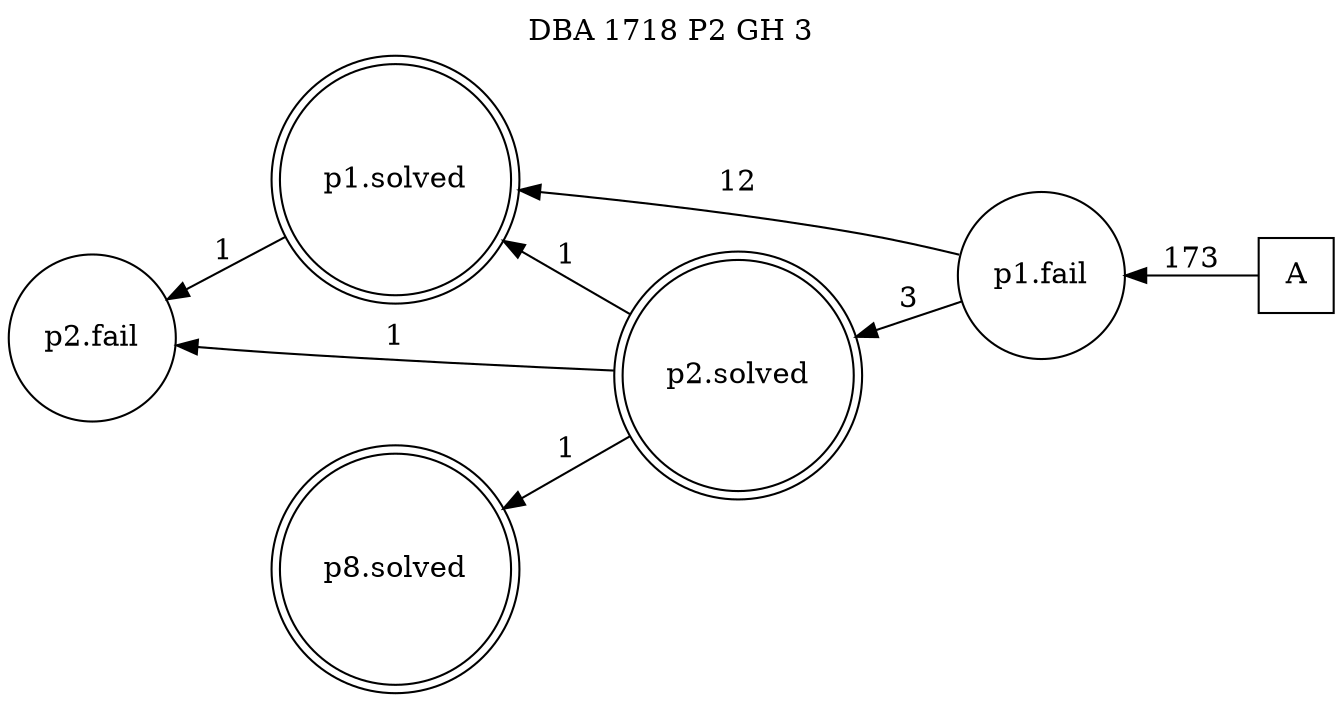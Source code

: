 digraph DBA_1718_P2_GH_3 {
labelloc="tl"
label= " DBA 1718 P2 GH 3 "
rankdir="RL";
graph [ size=" 10 , 10 !"]

"A" [shape="square" label="A"]
"p1.fail" [shape="circle" label="p1.fail"]
"p1.solved" [shape="doublecircle" label="p1.solved"]
"p2.fail" [shape="circle" label="p2.fail"]
"p2.solved" [shape="doublecircle" label="p2.solved"]
"p8.solved" [shape="doublecircle" label="p8.solved"]
"A" -> "p1.fail" [ label=173]
"p1.fail" -> "p1.solved" [ label=12]
"p1.fail" -> "p2.solved" [ label=3]
"p1.solved" -> "p2.fail" [ label=1]
"p2.solved" -> "p1.solved" [ label=1]
"p2.solved" -> "p2.fail" [ label=1]
"p2.solved" -> "p8.solved" [ label=1]
}
